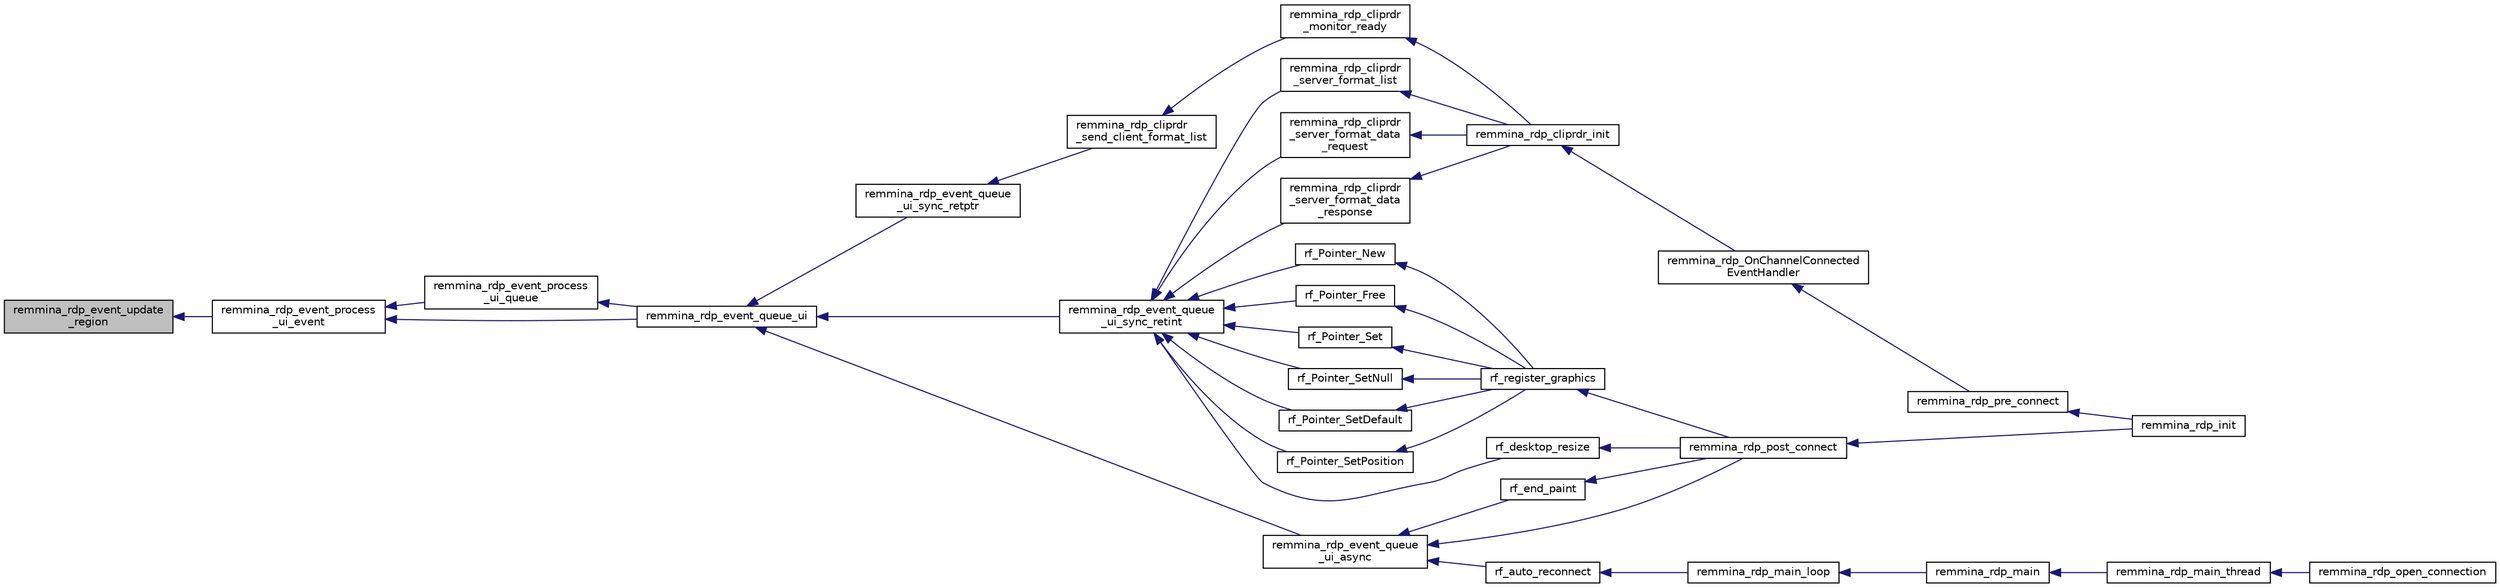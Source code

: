 digraph "remmina_rdp_event_update_region"
{
  edge [fontname="Helvetica",fontsize="10",labelfontname="Helvetica",labelfontsize="10"];
  node [fontname="Helvetica",fontsize="10",shape=record];
  rankdir="LR";
  Node846 [label="remmina_rdp_event_update\l_region",height=0.2,width=0.4,color="black", fillcolor="grey75", style="filled", fontcolor="black"];
  Node846 -> Node847 [dir="back",color="midnightblue",fontsize="10",style="solid",fontname="Helvetica"];
  Node847 [label="remmina_rdp_event_process\l_ui_event",height=0.2,width=0.4,color="black", fillcolor="white", style="filled",URL="$rdp__event_8c.html#a6929ce2effcc3cf2be6d5ec8b19d5466"];
  Node847 -> Node848 [dir="back",color="midnightblue",fontsize="10",style="solid",fontname="Helvetica"];
  Node848 [label="remmina_rdp_event_process\l_ui_queue",height=0.2,width=0.4,color="black", fillcolor="white", style="filled",URL="$rdp__event_8c.html#abfa1d5d0b0494818fb5e1a549c0acd23"];
  Node848 -> Node849 [dir="back",color="midnightblue",fontsize="10",style="solid",fontname="Helvetica"];
  Node849 [label="remmina_rdp_event_queue_ui",height=0.2,width=0.4,color="black", fillcolor="white", style="filled",URL="$rdp__event_8c.html#a2b91746b782b7782432bd1d23c6a9945"];
  Node849 -> Node850 [dir="back",color="midnightblue",fontsize="10",style="solid",fontname="Helvetica"];
  Node850 [label="remmina_rdp_event_queue\l_ui_async",height=0.2,width=0.4,color="black", fillcolor="white", style="filled",URL="$rdp__event_8h.html#ae445fd0a84c7c9414a177a69c86cf325"];
  Node850 -> Node851 [dir="back",color="midnightblue",fontsize="10",style="solid",fontname="Helvetica"];
  Node851 [label="rf_auto_reconnect",height=0.2,width=0.4,color="black", fillcolor="white", style="filled",URL="$rdp__plugin_8c.html#a6dc42bd40842f63939e962828c19cfc7"];
  Node851 -> Node852 [dir="back",color="midnightblue",fontsize="10",style="solid",fontname="Helvetica"];
  Node852 [label="remmina_rdp_main_loop",height=0.2,width=0.4,color="black", fillcolor="white", style="filled",URL="$rdp__plugin_8c.html#adb2d2f801618ad1e5ff14b4ebf2a9eb9"];
  Node852 -> Node853 [dir="back",color="midnightblue",fontsize="10",style="solid",fontname="Helvetica"];
  Node853 [label="remmina_rdp_main",height=0.2,width=0.4,color="black", fillcolor="white", style="filled",URL="$rdp__plugin_8c.html#a12e0199d082d510648cb27168486f4e0"];
  Node853 -> Node854 [dir="back",color="midnightblue",fontsize="10",style="solid",fontname="Helvetica"];
  Node854 [label="remmina_rdp_main_thread",height=0.2,width=0.4,color="black", fillcolor="white", style="filled",URL="$rdp__plugin_8c.html#a3b62e33da1cb6cfa69c44f565ad53c54"];
  Node854 -> Node855 [dir="back",color="midnightblue",fontsize="10",style="solid",fontname="Helvetica"];
  Node855 [label="remmina_rdp_open_connection",height=0.2,width=0.4,color="black", fillcolor="white", style="filled",URL="$rdp__plugin_8c.html#a5f88cb338f10185c43bfc7d711dddee5"];
  Node850 -> Node856 [dir="back",color="midnightblue",fontsize="10",style="solid",fontname="Helvetica"];
  Node856 [label="rf_end_paint",height=0.2,width=0.4,color="black", fillcolor="white", style="filled",URL="$rdp__plugin_8c.html#ab5b2b1181588e07e68c083c9539fa84f"];
  Node856 -> Node857 [dir="back",color="midnightblue",fontsize="10",style="solid",fontname="Helvetica"];
  Node857 [label="remmina_rdp_post_connect",height=0.2,width=0.4,color="black", fillcolor="white", style="filled",URL="$rdp__plugin_8c.html#ac8d1ec82167ad20b7634ed545d4badbc"];
  Node857 -> Node858 [dir="back",color="midnightblue",fontsize="10",style="solid",fontname="Helvetica"];
  Node858 [label="remmina_rdp_init",height=0.2,width=0.4,color="black", fillcolor="white", style="filled",URL="$rdp__plugin_8c.html#a6dd204e4f7a63fdcdfb6cd3066cbf309"];
  Node850 -> Node857 [dir="back",color="midnightblue",fontsize="10",style="solid",fontname="Helvetica"];
  Node849 -> Node859 [dir="back",color="midnightblue",fontsize="10",style="solid",fontname="Helvetica"];
  Node859 [label="remmina_rdp_event_queue\l_ui_sync_retint",height=0.2,width=0.4,color="black", fillcolor="white", style="filled",URL="$rdp__event_8h.html#ab5fe43c1b1b77c39f118d2581942eb81"];
  Node859 -> Node860 [dir="back",color="midnightblue",fontsize="10",style="solid",fontname="Helvetica"];
  Node860 [label="remmina_rdp_cliprdr\l_server_format_list",height=0.2,width=0.4,color="black", fillcolor="white", style="filled",URL="$rdp__cliprdr_8c.html#aad8017b7ae0935c5266e7777dae3c3d4"];
  Node860 -> Node861 [dir="back",color="midnightblue",fontsize="10",style="solid",fontname="Helvetica"];
  Node861 [label="remmina_rdp_cliprdr_init",height=0.2,width=0.4,color="black", fillcolor="white", style="filled",URL="$rdp__cliprdr_8h.html#a9425378cc9b2da11eb4b866c8069e4aa"];
  Node861 -> Node862 [dir="back",color="midnightblue",fontsize="10",style="solid",fontname="Helvetica"];
  Node862 [label="remmina_rdp_OnChannelConnected\lEventHandler",height=0.2,width=0.4,color="black", fillcolor="white", style="filled",URL="$rdp__channels_8h.html#a759a6601ddb16301f0f6c39a6e88425a"];
  Node862 -> Node863 [dir="back",color="midnightblue",fontsize="10",style="solid",fontname="Helvetica"];
  Node863 [label="remmina_rdp_pre_connect",height=0.2,width=0.4,color="black", fillcolor="white", style="filled",URL="$rdp__plugin_8c.html#a0bc4113554537fd1a9e4c8bb9201e789"];
  Node863 -> Node858 [dir="back",color="midnightblue",fontsize="10",style="solid",fontname="Helvetica"];
  Node859 -> Node864 [dir="back",color="midnightblue",fontsize="10",style="solid",fontname="Helvetica"];
  Node864 [label="remmina_rdp_cliprdr\l_server_format_data\l_request",height=0.2,width=0.4,color="black", fillcolor="white", style="filled",URL="$rdp__cliprdr_8c.html#a3a346af4c3c92ec71797838ecc69bdae"];
  Node864 -> Node861 [dir="back",color="midnightblue",fontsize="10",style="solid",fontname="Helvetica"];
  Node859 -> Node865 [dir="back",color="midnightblue",fontsize="10",style="solid",fontname="Helvetica"];
  Node865 [label="remmina_rdp_cliprdr\l_server_format_data\l_response",height=0.2,width=0.4,color="black", fillcolor="white", style="filled",URL="$rdp__cliprdr_8c.html#a010f06478881fa1942237c48a4605a23"];
  Node865 -> Node861 [dir="back",color="midnightblue",fontsize="10",style="solid",fontname="Helvetica"];
  Node859 -> Node866 [dir="back",color="midnightblue",fontsize="10",style="solid",fontname="Helvetica"];
  Node866 [label="rf_Pointer_New",height=0.2,width=0.4,color="black", fillcolor="white", style="filled",URL="$rdp__graphics_8c.html#a9fb6fb540ec75254cb763ae974fb5129"];
  Node866 -> Node867 [dir="back",color="midnightblue",fontsize="10",style="solid",fontname="Helvetica"];
  Node867 [label="rf_register_graphics",height=0.2,width=0.4,color="black", fillcolor="white", style="filled",URL="$rdp__graphics_8h.html#a95732c40c35499f3440715b6526279b1"];
  Node867 -> Node857 [dir="back",color="midnightblue",fontsize="10",style="solid",fontname="Helvetica"];
  Node859 -> Node868 [dir="back",color="midnightblue",fontsize="10",style="solid",fontname="Helvetica"];
  Node868 [label="rf_Pointer_Free",height=0.2,width=0.4,color="black", fillcolor="white", style="filled",URL="$rdp__graphics_8c.html#afe709335471a30a29f9c97587d43088f"];
  Node868 -> Node867 [dir="back",color="midnightblue",fontsize="10",style="solid",fontname="Helvetica"];
  Node859 -> Node869 [dir="back",color="midnightblue",fontsize="10",style="solid",fontname="Helvetica"];
  Node869 [label="rf_Pointer_Set",height=0.2,width=0.4,color="black", fillcolor="white", style="filled",URL="$rdp__graphics_8c.html#aee54ac34465e6b70a5a7bbd799e9b747"];
  Node869 -> Node867 [dir="back",color="midnightblue",fontsize="10",style="solid",fontname="Helvetica"];
  Node859 -> Node870 [dir="back",color="midnightblue",fontsize="10",style="solid",fontname="Helvetica"];
  Node870 [label="rf_Pointer_SetNull",height=0.2,width=0.4,color="black", fillcolor="white", style="filled",URL="$rdp__graphics_8c.html#aeb108afe0c6da4dfa5a485137921437a"];
  Node870 -> Node867 [dir="back",color="midnightblue",fontsize="10",style="solid",fontname="Helvetica"];
  Node859 -> Node871 [dir="back",color="midnightblue",fontsize="10",style="solid",fontname="Helvetica"];
  Node871 [label="rf_Pointer_SetDefault",height=0.2,width=0.4,color="black", fillcolor="white", style="filled",URL="$rdp__graphics_8c.html#ac2abd9da136bc6f446c836a3d53ab8b6"];
  Node871 -> Node867 [dir="back",color="midnightblue",fontsize="10",style="solid",fontname="Helvetica"];
  Node859 -> Node872 [dir="back",color="midnightblue",fontsize="10",style="solid",fontname="Helvetica"];
  Node872 [label="rf_Pointer_SetPosition",height=0.2,width=0.4,color="black", fillcolor="white", style="filled",URL="$rdp__graphics_8c.html#a4c2407f4e8db3ae44123066c373b705c"];
  Node872 -> Node867 [dir="back",color="midnightblue",fontsize="10",style="solid",fontname="Helvetica"];
  Node859 -> Node873 [dir="back",color="midnightblue",fontsize="10",style="solid",fontname="Helvetica"];
  Node873 [label="rf_desktop_resize",height=0.2,width=0.4,color="black", fillcolor="white", style="filled",URL="$rdp__plugin_8c.html#a992a905d014d83a8de736ffbd85fe901"];
  Node873 -> Node857 [dir="back",color="midnightblue",fontsize="10",style="solid",fontname="Helvetica"];
  Node849 -> Node874 [dir="back",color="midnightblue",fontsize="10",style="solid",fontname="Helvetica"];
  Node874 [label="remmina_rdp_event_queue\l_ui_sync_retptr",height=0.2,width=0.4,color="black", fillcolor="white", style="filled",URL="$rdp__event_8h.html#adaaf3de8342309cc52668f318a473350"];
  Node874 -> Node875 [dir="back",color="midnightblue",fontsize="10",style="solid",fontname="Helvetica"];
  Node875 [label="remmina_rdp_cliprdr\l_send_client_format_list",height=0.2,width=0.4,color="black", fillcolor="white", style="filled",URL="$rdp__cliprdr_8c.html#a8afec91e9f54fc3a0ea8f25d8349bd8b"];
  Node875 -> Node876 [dir="back",color="midnightblue",fontsize="10",style="solid",fontname="Helvetica"];
  Node876 [label="remmina_rdp_cliprdr\l_monitor_ready",height=0.2,width=0.4,color="black", fillcolor="white", style="filled",URL="$rdp__cliprdr_8c.html#a5c9890f4354ef9a8dedcf3a371a2a16f"];
  Node876 -> Node861 [dir="back",color="midnightblue",fontsize="10",style="solid",fontname="Helvetica"];
  Node847 -> Node849 [dir="back",color="midnightblue",fontsize="10",style="solid",fontname="Helvetica"];
}
